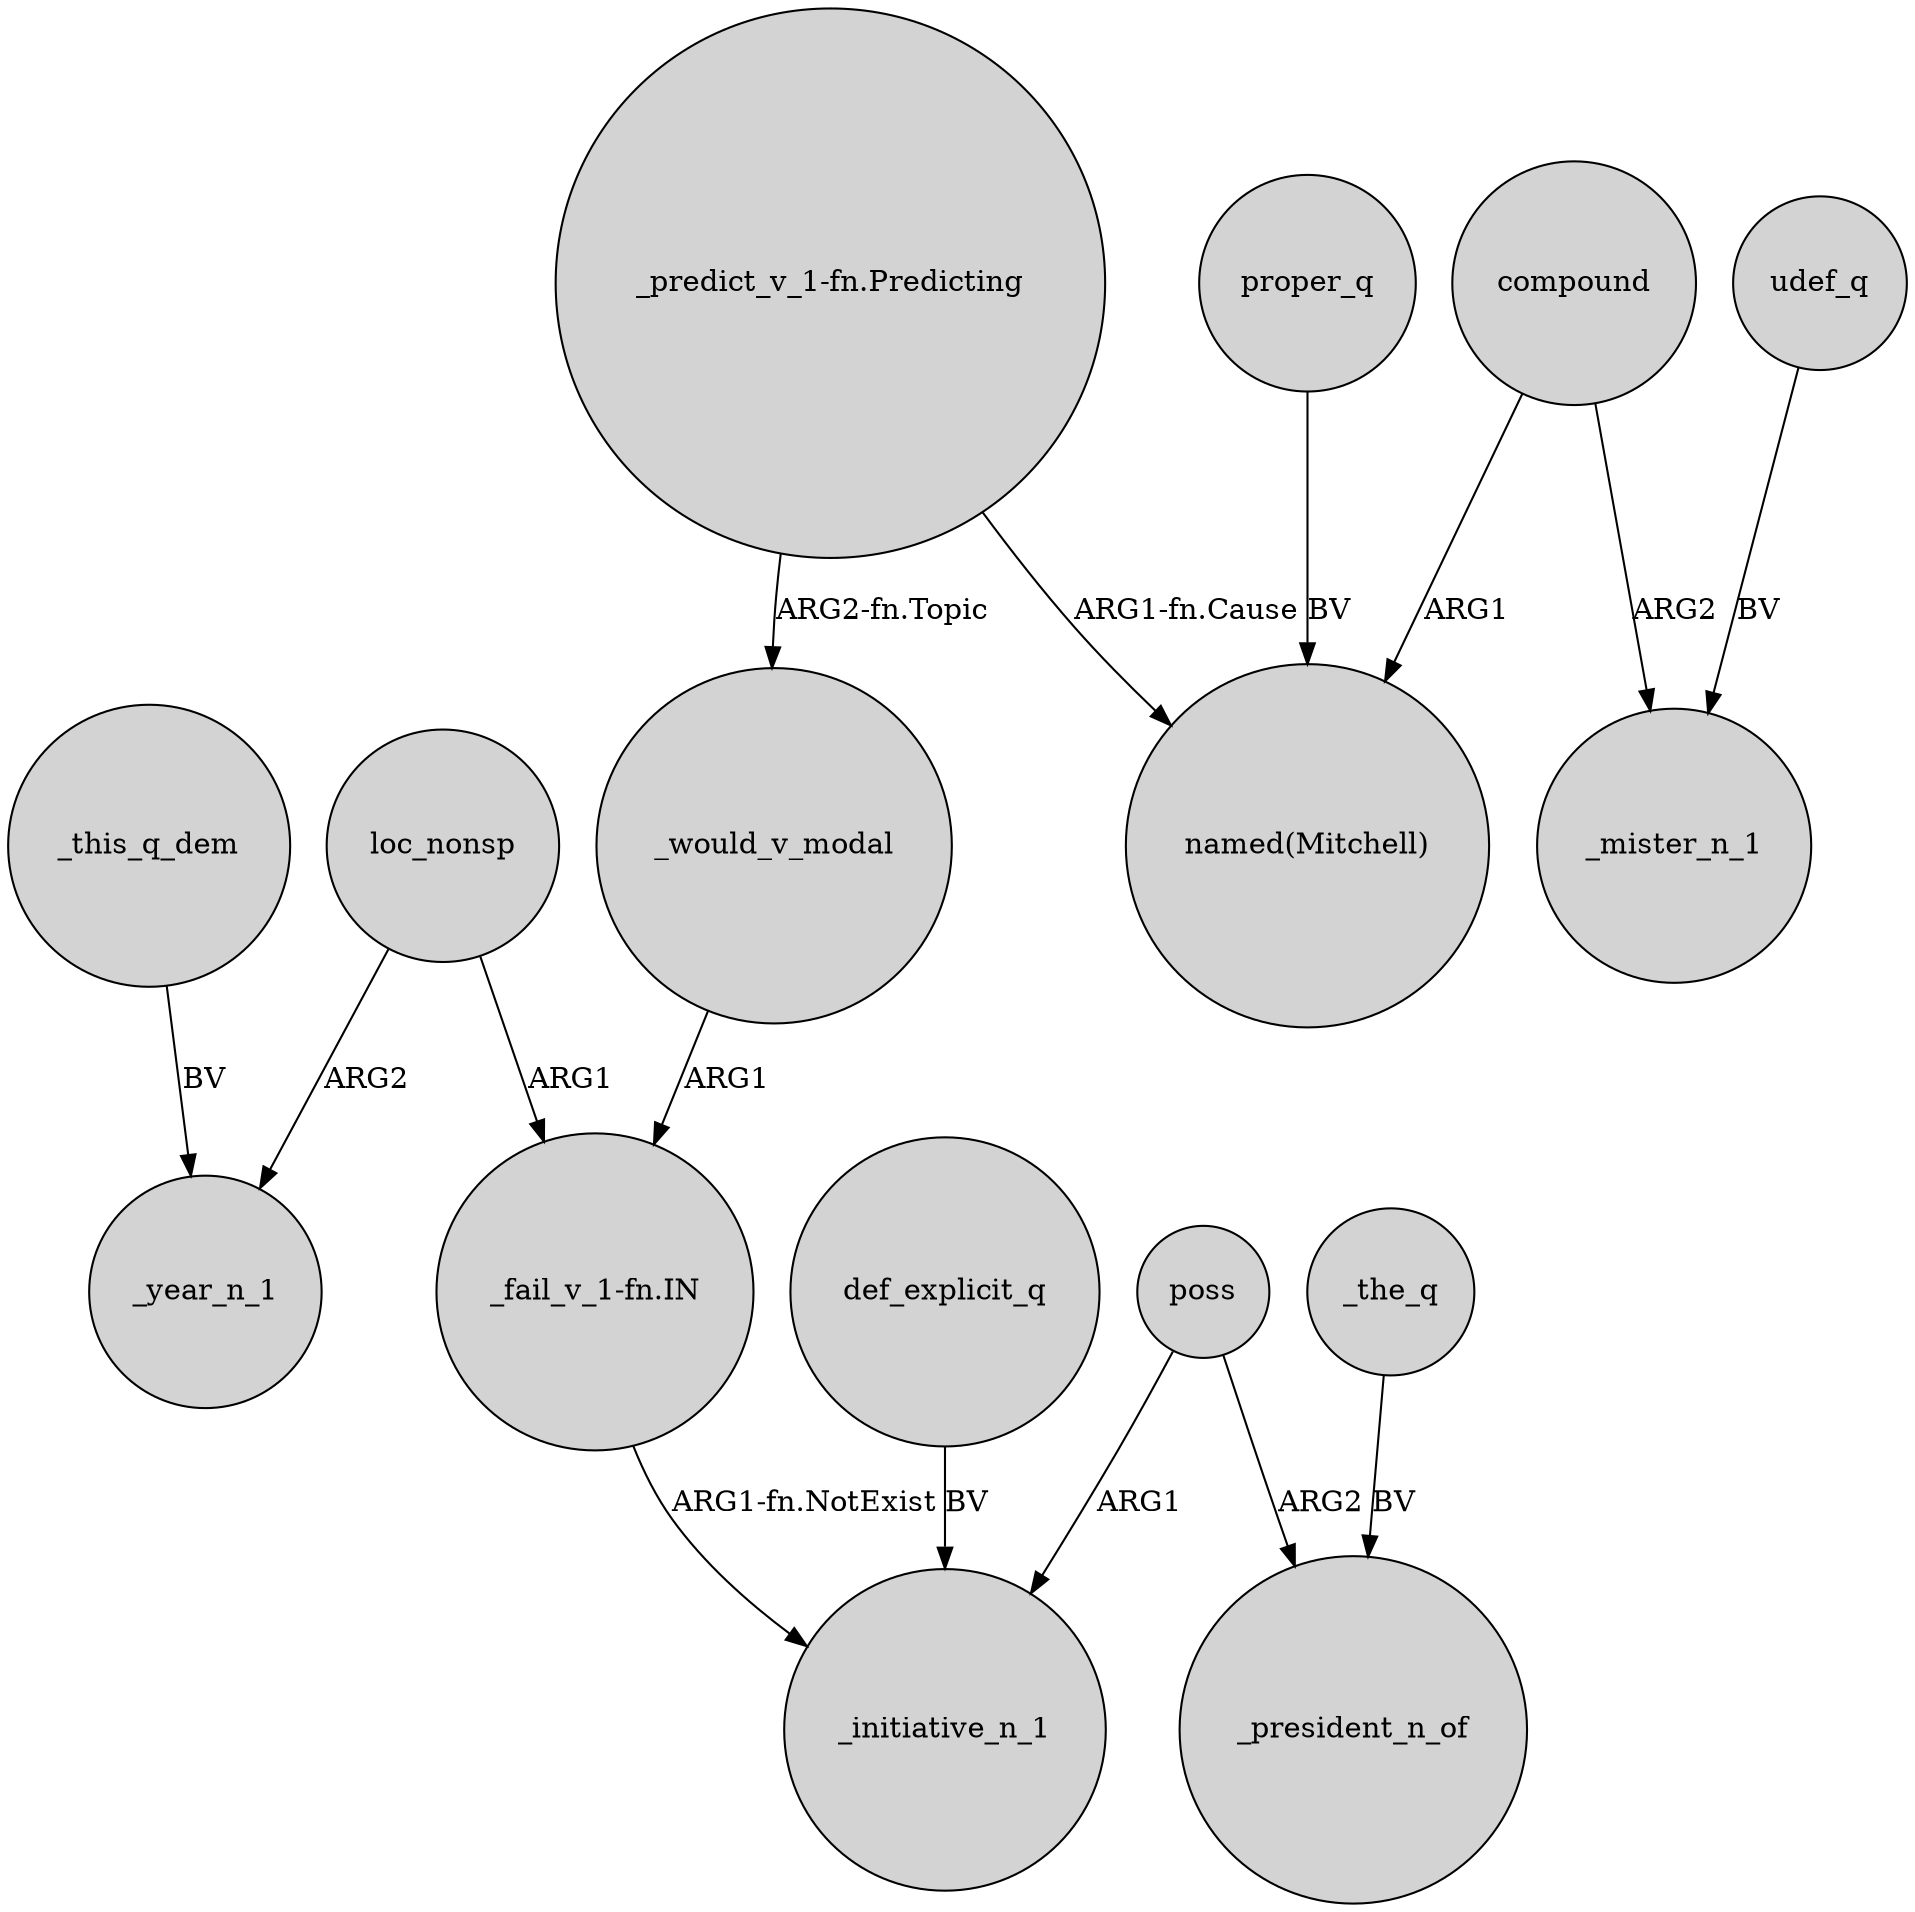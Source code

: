 digraph {
	node [shape=circle style=filled]
	_this_q_dem -> _year_n_1 [label=BV]
	udef_q -> _mister_n_1 [label=BV]
	def_explicit_q -> _initiative_n_1 [label=BV]
	"_predict_v_1-fn.Predicting" -> _would_v_modal [label="ARG2-fn.Topic"]
	poss -> _initiative_n_1 [label=ARG1]
	"_predict_v_1-fn.Predicting" -> "named(Mitchell)" [label="ARG1-fn.Cause"]
	_would_v_modal -> "_fail_v_1-fn.IN" [label=ARG1]
	loc_nonsp -> "_fail_v_1-fn.IN" [label=ARG1]
	poss -> _president_n_of [label=ARG2]
	loc_nonsp -> _year_n_1 [label=ARG2]
	_the_q -> _president_n_of [label=BV]
	compound -> "named(Mitchell)" [label=ARG1]
	compound -> _mister_n_1 [label=ARG2]
	proper_q -> "named(Mitchell)" [label=BV]
	"_fail_v_1-fn.IN" -> _initiative_n_1 [label="ARG1-fn.NotExist"]
}
